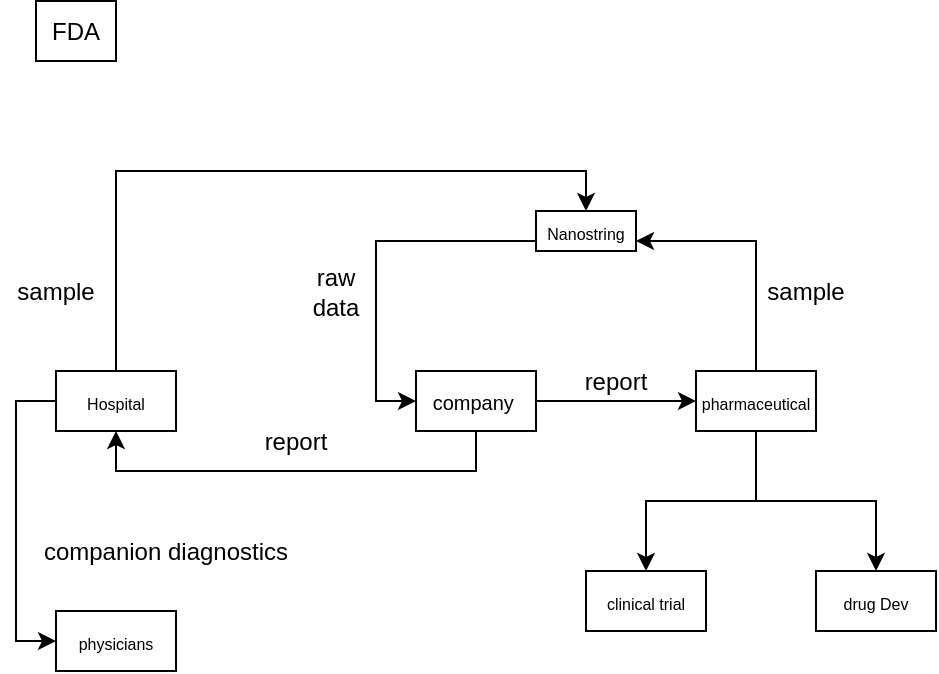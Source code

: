 <mxfile version="11.3.1" type="github" pages="1"><diagram id="eaQoD1cG4i0tHs2Rb2RF" name="Page-1"><mxGraphModel dx="626" dy="451" grid="1" gridSize="10" guides="1" tooltips="1" connect="1" arrows="1" fold="1" page="1" pageScale="1" pageWidth="850" pageHeight="1100" math="0" shadow="0"><root><mxCell id="0"/><mxCell id="1" parent="0"/><mxCell id="6eTiS8vEhy5OrWcY9mYR-26" value="" style="group" vertex="1" connectable="0" parent="1"><mxGeometry x="90" y="37.5" width="460" height="335" as="geometry"/></mxCell><mxCell id="6eTiS8vEhy5OrWcY9mYR-1" value="&lt;font style=&quot;font-size: 10px&quot;&gt;company&amp;nbsp;&lt;/font&gt;" style="rounded=0;whiteSpace=wrap;html=1;" vertex="1" parent="6eTiS8vEhy5OrWcY9mYR-26"><mxGeometry x="200" y="185" width="60" height="30" as="geometry"/></mxCell><mxCell id="6eTiS8vEhy5OrWcY9mYR-15" style="edgeStyle=orthogonalEdgeStyle;rounded=0;orthogonalLoop=1;jettySize=auto;html=1;" edge="1" parent="6eTiS8vEhy5OrWcY9mYR-26" source="6eTiS8vEhy5OrWcY9mYR-2"><mxGeometry relative="1" as="geometry"><mxPoint x="430" y="285" as="targetPoint"/><Array as="points"><mxPoint x="370" y="250"/><mxPoint x="430" y="250"/><mxPoint x="430" y="285"/></Array></mxGeometry></mxCell><mxCell id="6eTiS8vEhy5OrWcY9mYR-2" value="&lt;font style=&quot;font-size: 8px&quot;&gt;pharmaceutical&lt;/font&gt;" style="rounded=0;whiteSpace=wrap;html=1;" vertex="1" parent="6eTiS8vEhy5OrWcY9mYR-26"><mxGeometry x="340" y="185" width="60" height="30" as="geometry"/></mxCell><mxCell id="6eTiS8vEhy5OrWcY9mYR-3" value="" style="edgeStyle=orthogonalEdgeStyle;rounded=0;orthogonalLoop=1;jettySize=auto;html=1;" edge="1" parent="6eTiS8vEhy5OrWcY9mYR-26" source="6eTiS8vEhy5OrWcY9mYR-1" target="6eTiS8vEhy5OrWcY9mYR-2"><mxGeometry relative="1" as="geometry"/></mxCell><mxCell id="6eTiS8vEhy5OrWcY9mYR-12" value="&lt;font style=&quot;font-size: 8px&quot;&gt;clinical trial&lt;/font&gt;" style="rounded=0;whiteSpace=wrap;html=1;" vertex="1" parent="6eTiS8vEhy5OrWcY9mYR-26"><mxGeometry x="285" y="285" width="60" height="30" as="geometry"/></mxCell><mxCell id="6eTiS8vEhy5OrWcY9mYR-13" value="" style="edgeStyle=orthogonalEdgeStyle;rounded=0;orthogonalLoop=1;jettySize=auto;html=1;" edge="1" parent="6eTiS8vEhy5OrWcY9mYR-26" source="6eTiS8vEhy5OrWcY9mYR-2" target="6eTiS8vEhy5OrWcY9mYR-12"><mxGeometry relative="1" as="geometry"/></mxCell><mxCell id="6eTiS8vEhy5OrWcY9mYR-8" style="edgeStyle=orthogonalEdgeStyle;rounded=0;orthogonalLoop=1;jettySize=auto;html=1;entryX=0;entryY=0.5;entryDx=0;entryDy=0;exitX=0;exitY=0.75;exitDx=0;exitDy=0;" edge="1" parent="6eTiS8vEhy5OrWcY9mYR-26" source="6eTiS8vEhy5OrWcY9mYR-6" target="6eTiS8vEhy5OrWcY9mYR-1"><mxGeometry relative="1" as="geometry"/></mxCell><mxCell id="6eTiS8vEhy5OrWcY9mYR-6" value="&lt;span style=&quot;font-size: 8px&quot;&gt;Nanostring&lt;/span&gt;" style="rounded=0;whiteSpace=wrap;html=1;" vertex="1" parent="6eTiS8vEhy5OrWcY9mYR-26"><mxGeometry x="260" y="105" width="50" height="20" as="geometry"/></mxCell><mxCell id="6eTiS8vEhy5OrWcY9mYR-7" value="" style="edgeStyle=orthogonalEdgeStyle;rounded=0;orthogonalLoop=1;jettySize=auto;html=1;entryX=1;entryY=0.75;entryDx=0;entryDy=0;" edge="1" parent="6eTiS8vEhy5OrWcY9mYR-26" source="6eTiS8vEhy5OrWcY9mYR-2" target="6eTiS8vEhy5OrWcY9mYR-6"><mxGeometry relative="1" as="geometry"><Array as="points"><mxPoint x="370" y="120"/></Array></mxGeometry></mxCell><mxCell id="6eTiS8vEhy5OrWcY9mYR-4" value="sample" style="text;html=1;strokeColor=none;fillColor=none;align=center;verticalAlign=middle;whiteSpace=wrap;rounded=0;" vertex="1" parent="6eTiS8vEhy5OrWcY9mYR-26"><mxGeometry x="375" y="135" width="40" height="20" as="geometry"/></mxCell><mxCell id="6eTiS8vEhy5OrWcY9mYR-5" value="FDA" style="rounded=0;whiteSpace=wrap;html=1;" vertex="1" parent="6eTiS8vEhy5OrWcY9mYR-26"><mxGeometry x="10" width="40" height="30" as="geometry"/></mxCell><mxCell id="6eTiS8vEhy5OrWcY9mYR-9" value="raw data" style="text;html=1;strokeColor=none;fillColor=none;align=center;verticalAlign=middle;whiteSpace=wrap;rounded=0;" vertex="1" parent="6eTiS8vEhy5OrWcY9mYR-26"><mxGeometry x="140" y="135" width="40" height="20" as="geometry"/></mxCell><mxCell id="6eTiS8vEhy5OrWcY9mYR-11" value="report" style="text;html=1;strokeColor=none;fillColor=none;align=center;verticalAlign=middle;whiteSpace=wrap;rounded=0;" vertex="1" parent="6eTiS8vEhy5OrWcY9mYR-26"><mxGeometry x="280" y="180" width="40" height="20" as="geometry"/></mxCell><mxCell id="6eTiS8vEhy5OrWcY9mYR-16" value="&lt;font style=&quot;font-size: 8px&quot;&gt;drug Dev&lt;/font&gt;" style="rounded=0;whiteSpace=wrap;html=1;" vertex="1" parent="6eTiS8vEhy5OrWcY9mYR-26"><mxGeometry x="400" y="285" width="60" height="30" as="geometry"/></mxCell><mxCell id="6eTiS8vEhy5OrWcY9mYR-18" style="edgeStyle=orthogonalEdgeStyle;rounded=0;orthogonalLoop=1;jettySize=auto;html=1;exitX=0.5;exitY=0;exitDx=0;exitDy=0;entryX=0.5;entryY=0;entryDx=0;entryDy=0;" edge="1" parent="6eTiS8vEhy5OrWcY9mYR-26" source="6eTiS8vEhy5OrWcY9mYR-17" target="6eTiS8vEhy5OrWcY9mYR-6"><mxGeometry relative="1" as="geometry"/></mxCell><mxCell id="6eTiS8vEhy5OrWcY9mYR-17" value="&lt;font style=&quot;font-size: 8px&quot;&gt;Hospital&lt;/font&gt;" style="rounded=0;whiteSpace=wrap;html=1;" vertex="1" parent="6eTiS8vEhy5OrWcY9mYR-26"><mxGeometry x="20" y="185" width="60" height="30" as="geometry"/></mxCell><mxCell id="6eTiS8vEhy5OrWcY9mYR-20" style="edgeStyle=orthogonalEdgeStyle;rounded=0;orthogonalLoop=1;jettySize=auto;html=1;exitX=0.5;exitY=1;exitDx=0;exitDy=0;entryX=0.5;entryY=1;entryDx=0;entryDy=0;" edge="1" parent="6eTiS8vEhy5OrWcY9mYR-26" source="6eTiS8vEhy5OrWcY9mYR-1" target="6eTiS8vEhy5OrWcY9mYR-17"><mxGeometry relative="1" as="geometry"/></mxCell><mxCell id="6eTiS8vEhy5OrWcY9mYR-21" value="sample" style="text;html=1;strokeColor=none;fillColor=none;align=center;verticalAlign=middle;whiteSpace=wrap;rounded=0;" vertex="1" parent="6eTiS8vEhy5OrWcY9mYR-26"><mxGeometry y="135" width="40" height="20" as="geometry"/></mxCell><mxCell id="6eTiS8vEhy5OrWcY9mYR-22" value="report" style="text;html=1;strokeColor=none;fillColor=none;align=center;verticalAlign=middle;whiteSpace=wrap;rounded=0;" vertex="1" parent="6eTiS8vEhy5OrWcY9mYR-26"><mxGeometry x="120" y="210" width="40" height="20" as="geometry"/></mxCell><mxCell id="6eTiS8vEhy5OrWcY9mYR-23" value="&lt;font style=&quot;font-size: 8px&quot;&gt;physicians&lt;/font&gt;" style="rounded=0;whiteSpace=wrap;html=1;" vertex="1" parent="6eTiS8vEhy5OrWcY9mYR-26"><mxGeometry x="20" y="305" width="60" height="30" as="geometry"/></mxCell><mxCell id="6eTiS8vEhy5OrWcY9mYR-24" style="edgeStyle=orthogonalEdgeStyle;rounded=0;orthogonalLoop=1;jettySize=auto;html=1;exitX=0;exitY=0.5;exitDx=0;exitDy=0;entryX=0;entryY=0.5;entryDx=0;entryDy=0;" edge="1" parent="6eTiS8vEhy5OrWcY9mYR-26" source="6eTiS8vEhy5OrWcY9mYR-17" target="6eTiS8vEhy5OrWcY9mYR-23"><mxGeometry relative="1" as="geometry"/></mxCell><mxCell id="6eTiS8vEhy5OrWcY9mYR-25" value="companion diagnostics" style="text;html=1;strokeColor=none;fillColor=none;align=center;verticalAlign=middle;whiteSpace=wrap;rounded=0;" vertex="1" parent="6eTiS8vEhy5OrWcY9mYR-26"><mxGeometry y="265" width="150" height="20" as="geometry"/></mxCell></root></mxGraphModel></diagram></mxfile>